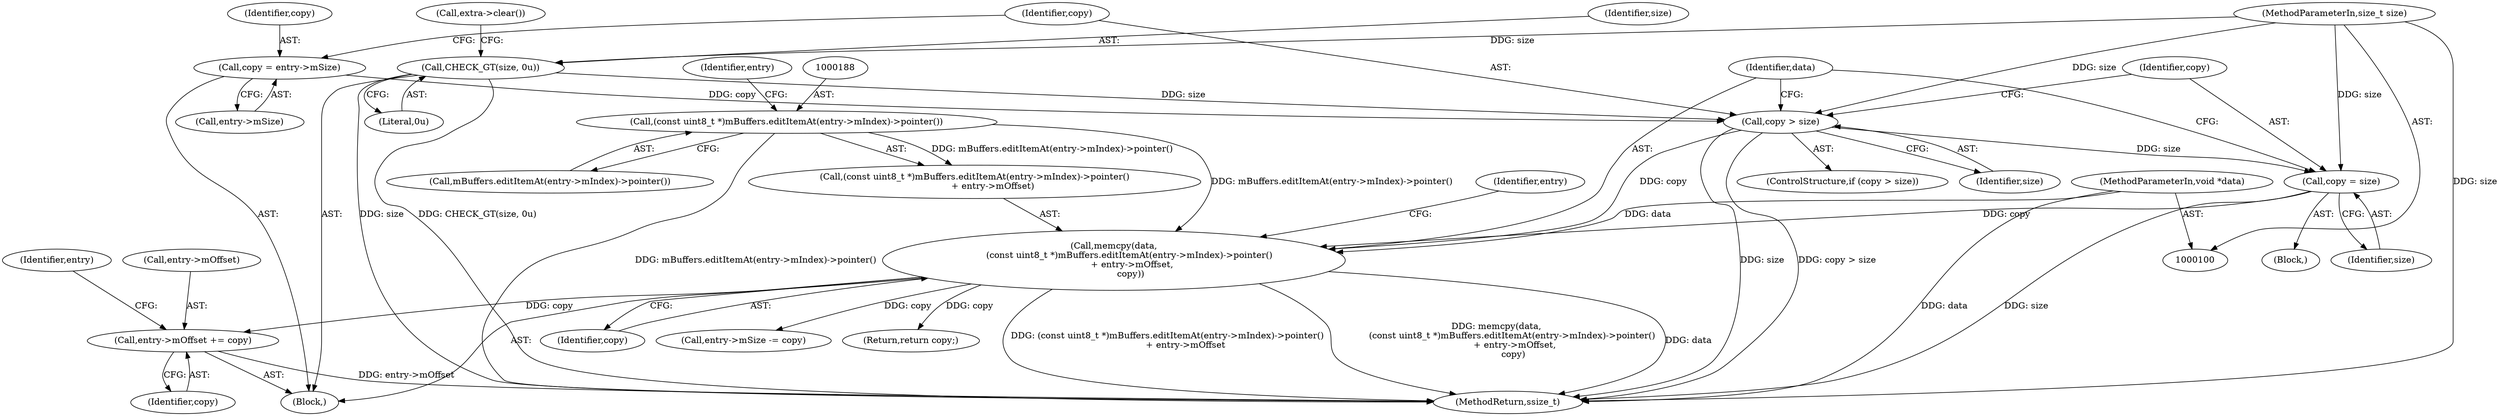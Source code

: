 digraph "0_Android_a2d1d85726aa2a3126e9c331a8e00a8c319c9e2b@API" {
"1000194" [label="(Call,entry->mOffset += copy)"];
"1000184" [label="(Call,memcpy(data,\n           (const uint8_t *)mBuffers.editItemAt(entry->mIndex)->pointer()\n             + entry->mOffset,\n            copy))"];
"1000101" [label="(MethodParameterIn,void *data)"];
"1000187" [label="(Call,(const uint8_t *)mBuffers.editItemAt(entry->mIndex)->pointer())"];
"1000181" [label="(Call,copy = size)"];
"1000177" [label="(Call,copy > size)"];
"1000171" [label="(Call,copy = entry->mSize)"];
"1000105" [label="(Call,CHECK_GT(size, 0u))"];
"1000102" [label="(MethodParameterIn,size_t size)"];
"1000195" [label="(Call,entry->mOffset)"];
"1000101" [label="(MethodParameterIn,void *data)"];
"1000180" [label="(Block,)"];
"1000105" [label="(Call,CHECK_GT(size, 0u))"];
"1000183" [label="(Identifier,size)"];
"1000108" [label="(Call,extra->clear())"];
"1000173" [label="(Call,entry->mSize)"];
"1000186" [label="(Call,(const uint8_t *)mBuffers.editItemAt(entry->mIndex)->pointer()\n             + entry->mOffset)"];
"1000176" [label="(ControlStructure,if (copy > size))"];
"1000177" [label="(Call,copy > size)"];
"1000106" [label="(Identifier,size)"];
"1000185" [label="(Identifier,data)"];
"1000222" [label="(MethodReturn,ssize_t)"];
"1000198" [label="(Identifier,copy)"];
"1000107" [label="(Literal,0u)"];
"1000184" [label="(Call,memcpy(data,\n           (const uint8_t *)mBuffers.editItemAt(entry->mIndex)->pointer()\n             + entry->mOffset,\n            copy))"];
"1000220" [label="(Return,return copy;)"];
"1000104" [label="(Block,)"];
"1000193" [label="(Identifier,copy)"];
"1000187" [label="(Call,(const uint8_t *)mBuffers.editItemAt(entry->mIndex)->pointer())"];
"1000189" [label="(Call,mBuffers.editItemAt(entry->mIndex)->pointer())"];
"1000196" [label="(Identifier,entry)"];
"1000199" [label="(Call,entry->mSize -= copy)"];
"1000102" [label="(MethodParameterIn,size_t size)"];
"1000201" [label="(Identifier,entry)"];
"1000178" [label="(Identifier,copy)"];
"1000191" [label="(Identifier,entry)"];
"1000171" [label="(Call,copy = entry->mSize)"];
"1000181" [label="(Call,copy = size)"];
"1000182" [label="(Identifier,copy)"];
"1000194" [label="(Call,entry->mOffset += copy)"];
"1000179" [label="(Identifier,size)"];
"1000172" [label="(Identifier,copy)"];
"1000194" -> "1000104"  [label="AST: "];
"1000194" -> "1000198"  [label="CFG: "];
"1000195" -> "1000194"  [label="AST: "];
"1000198" -> "1000194"  [label="AST: "];
"1000201" -> "1000194"  [label="CFG: "];
"1000194" -> "1000222"  [label="DDG: entry->mOffset"];
"1000184" -> "1000194"  [label="DDG: copy"];
"1000184" -> "1000104"  [label="AST: "];
"1000184" -> "1000193"  [label="CFG: "];
"1000185" -> "1000184"  [label="AST: "];
"1000186" -> "1000184"  [label="AST: "];
"1000193" -> "1000184"  [label="AST: "];
"1000196" -> "1000184"  [label="CFG: "];
"1000184" -> "1000222"  [label="DDG: data"];
"1000184" -> "1000222"  [label="DDG: (const uint8_t *)mBuffers.editItemAt(entry->mIndex)->pointer()\n             + entry->mOffset"];
"1000184" -> "1000222"  [label="DDG: memcpy(data,\n           (const uint8_t *)mBuffers.editItemAt(entry->mIndex)->pointer()\n             + entry->mOffset,\n            copy)"];
"1000101" -> "1000184"  [label="DDG: data"];
"1000187" -> "1000184"  [label="DDG: mBuffers.editItemAt(entry->mIndex)->pointer()"];
"1000181" -> "1000184"  [label="DDG: copy"];
"1000177" -> "1000184"  [label="DDG: copy"];
"1000184" -> "1000199"  [label="DDG: copy"];
"1000184" -> "1000220"  [label="DDG: copy"];
"1000101" -> "1000100"  [label="AST: "];
"1000101" -> "1000222"  [label="DDG: data"];
"1000187" -> "1000186"  [label="AST: "];
"1000187" -> "1000189"  [label="CFG: "];
"1000188" -> "1000187"  [label="AST: "];
"1000189" -> "1000187"  [label="AST: "];
"1000191" -> "1000187"  [label="CFG: "];
"1000187" -> "1000222"  [label="DDG: mBuffers.editItemAt(entry->mIndex)->pointer()"];
"1000187" -> "1000186"  [label="DDG: mBuffers.editItemAt(entry->mIndex)->pointer()"];
"1000181" -> "1000180"  [label="AST: "];
"1000181" -> "1000183"  [label="CFG: "];
"1000182" -> "1000181"  [label="AST: "];
"1000183" -> "1000181"  [label="AST: "];
"1000185" -> "1000181"  [label="CFG: "];
"1000181" -> "1000222"  [label="DDG: size"];
"1000177" -> "1000181"  [label="DDG: size"];
"1000102" -> "1000181"  [label="DDG: size"];
"1000177" -> "1000176"  [label="AST: "];
"1000177" -> "1000179"  [label="CFG: "];
"1000178" -> "1000177"  [label="AST: "];
"1000179" -> "1000177"  [label="AST: "];
"1000182" -> "1000177"  [label="CFG: "];
"1000185" -> "1000177"  [label="CFG: "];
"1000177" -> "1000222"  [label="DDG: size"];
"1000177" -> "1000222"  [label="DDG: copy > size"];
"1000171" -> "1000177"  [label="DDG: copy"];
"1000105" -> "1000177"  [label="DDG: size"];
"1000102" -> "1000177"  [label="DDG: size"];
"1000171" -> "1000104"  [label="AST: "];
"1000171" -> "1000173"  [label="CFG: "];
"1000172" -> "1000171"  [label="AST: "];
"1000173" -> "1000171"  [label="AST: "];
"1000178" -> "1000171"  [label="CFG: "];
"1000105" -> "1000104"  [label="AST: "];
"1000105" -> "1000107"  [label="CFG: "];
"1000106" -> "1000105"  [label="AST: "];
"1000107" -> "1000105"  [label="AST: "];
"1000108" -> "1000105"  [label="CFG: "];
"1000105" -> "1000222"  [label="DDG: size"];
"1000105" -> "1000222"  [label="DDG: CHECK_GT(size, 0u)"];
"1000102" -> "1000105"  [label="DDG: size"];
"1000102" -> "1000100"  [label="AST: "];
"1000102" -> "1000222"  [label="DDG: size"];
}
